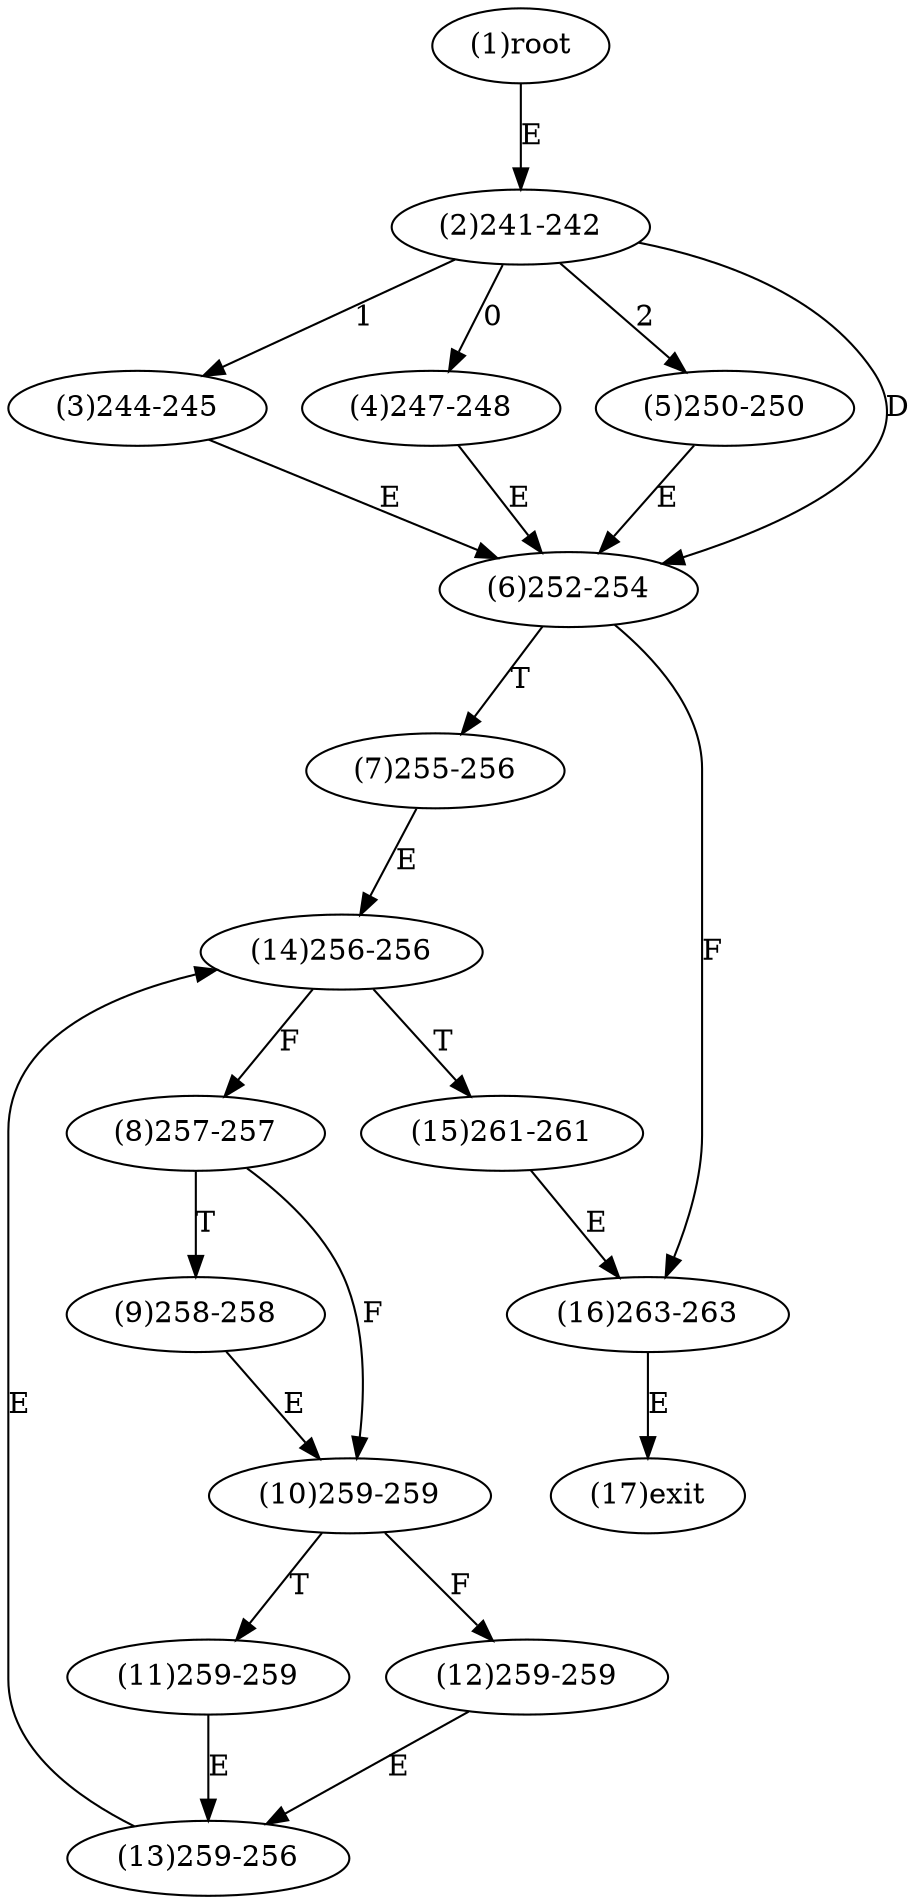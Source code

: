 digraph "" { 
1[ label="(1)root"];
2[ label="(2)241-242"];
3[ label="(3)244-245"];
4[ label="(4)247-248"];
5[ label="(5)250-250"];
6[ label="(6)252-254"];
7[ label="(7)255-256"];
8[ label="(8)257-257"];
9[ label="(9)258-258"];
10[ label="(10)259-259"];
11[ label="(11)259-259"];
12[ label="(12)259-259"];
13[ label="(13)259-256"];
14[ label="(14)256-256"];
15[ label="(15)261-261"];
17[ label="(17)exit"];
16[ label="(16)263-263"];
1->2[ label="E"];
2->4[ label="0"];
2->3[ label="1"];
2->5[ label="2"];
2->6[ label="D"];
3->6[ label="E"];
4->6[ label="E"];
5->6[ label="E"];
6->16[ label="F"];
6->7[ label="T"];
7->14[ label="E"];
8->10[ label="F"];
8->9[ label="T"];
9->10[ label="E"];
10->12[ label="F"];
10->11[ label="T"];
11->13[ label="E"];
12->13[ label="E"];
13->14[ label="E"];
14->8[ label="F"];
14->15[ label="T"];
15->16[ label="E"];
16->17[ label="E"];
}